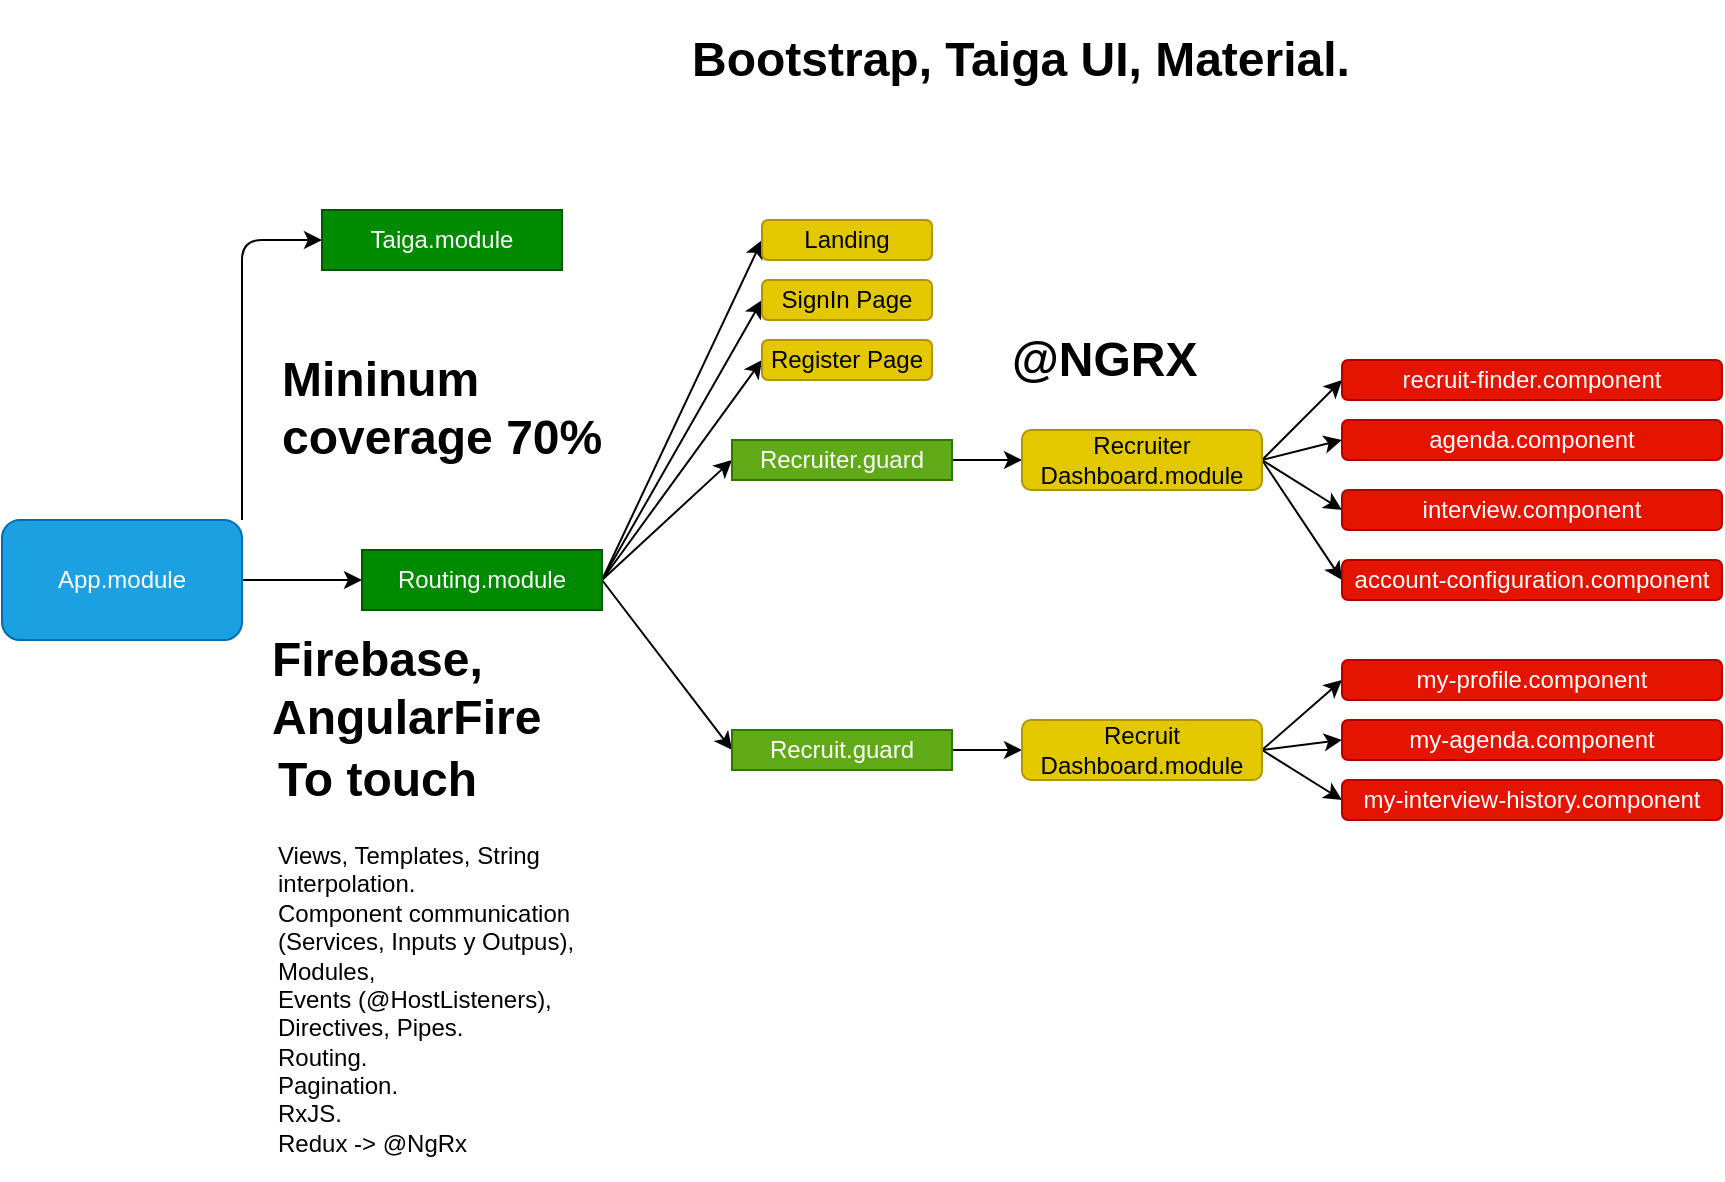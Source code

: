 <mxfile>
    <diagram id="OC2wIg3nWiZECGlZIt6o" name="App architecture">
        <mxGraphModel dx="1127" dy="576" grid="1" gridSize="10" guides="1" tooltips="1" connect="1" arrows="1" fold="1" page="1" pageScale="1" pageWidth="850" pageHeight="1100" math="0" shadow="0">
            <root>
                <mxCell id="0"/>
                <mxCell id="1" parent="0"/>
                <mxCell id="7" style="edgeStyle=none;html=1;exitX=1;exitY=0;exitDx=0;exitDy=0;entryX=0;entryY=0.5;entryDx=0;entryDy=0;" edge="1" parent="1" source="3" target="4">
                    <mxGeometry relative="1" as="geometry">
                        <Array as="points">
                            <mxPoint x="180" y="130"/>
                        </Array>
                    </mxGeometry>
                </mxCell>
                <mxCell id="16" style="edgeStyle=none;html=1;exitX=1;exitY=0.5;exitDx=0;exitDy=0;" edge="1" parent="1" source="3" target="5">
                    <mxGeometry relative="1" as="geometry"/>
                </mxCell>
                <mxCell id="3" value="App.module" style="rounded=1;whiteSpace=wrap;html=1;fillColor=#1ba1e2;fontColor=#ffffff;strokeColor=#006EAF;" vertex="1" parent="1">
                    <mxGeometry x="60" y="270" width="120" height="60" as="geometry"/>
                </mxCell>
                <mxCell id="4" value="Taiga.module" style="rounded=0;whiteSpace=wrap;html=1;fillColor=#008a00;fontColor=#ffffff;strokeColor=#005700;" vertex="1" parent="1">
                    <mxGeometry x="220" y="115" width="120" height="30" as="geometry"/>
                </mxCell>
                <mxCell id="17" style="edgeStyle=none;html=1;exitX=1;exitY=0.5;exitDx=0;exitDy=0;entryX=0;entryY=0.5;entryDx=0;entryDy=0;" edge="1" parent="1" source="5" target="14">
                    <mxGeometry relative="1" as="geometry"/>
                </mxCell>
                <mxCell id="19" style="edgeStyle=none;html=1;exitX=1;exitY=0.5;exitDx=0;exitDy=0;entryX=0;entryY=0.5;entryDx=0;entryDy=0;" edge="1" parent="1" source="5" target="18">
                    <mxGeometry relative="1" as="geometry"/>
                </mxCell>
                <mxCell id="22" style="edgeStyle=none;html=1;exitX=1;exitY=0.5;exitDx=0;exitDy=0;entryX=0;entryY=0.5;entryDx=0;entryDy=0;" edge="1" parent="1" source="5" target="8">
                    <mxGeometry relative="1" as="geometry"/>
                </mxCell>
                <mxCell id="24" style="edgeStyle=none;html=1;exitX=1;exitY=0.5;exitDx=0;exitDy=0;entryX=0;entryY=0.5;entryDx=0;entryDy=0;" edge="1" parent="1" source="5" target="9">
                    <mxGeometry relative="1" as="geometry"/>
                </mxCell>
                <mxCell id="43" style="edgeStyle=none;html=1;exitX=1;exitY=0.5;exitDx=0;exitDy=0;entryX=0;entryY=0.5;entryDx=0;entryDy=0;" edge="1" parent="1" source="5" target="42">
                    <mxGeometry relative="1" as="geometry"/>
                </mxCell>
                <mxCell id="5" value="Routing.module" style="rounded=0;whiteSpace=wrap;html=1;fillColor=#008a00;fontColor=#ffffff;strokeColor=#005700;" vertex="1" parent="1">
                    <mxGeometry x="240" y="285" width="120" height="30" as="geometry"/>
                </mxCell>
                <mxCell id="23" style="edgeStyle=none;html=1;exitX=1;exitY=0.5;exitDx=0;exitDy=0;entryX=0;entryY=0.5;entryDx=0;entryDy=0;" edge="1" parent="1" source="8" target="20">
                    <mxGeometry relative="1" as="geometry"/>
                </mxCell>
                <mxCell id="8" value="Recruiter.guard" style="rounded=0;whiteSpace=wrap;html=1;fillColor=#60a917;fontColor=#ffffff;strokeColor=#2D7600;" vertex="1" parent="1">
                    <mxGeometry x="425" y="230" width="110" height="20" as="geometry"/>
                </mxCell>
                <mxCell id="25" style="edgeStyle=none;html=1;exitX=1;exitY=0.5;exitDx=0;exitDy=0;" edge="1" parent="1" source="9" target="21">
                    <mxGeometry relative="1" as="geometry"/>
                </mxCell>
                <mxCell id="9" value="Recruit.guard" style="rounded=0;whiteSpace=wrap;html=1;fillColor=#60a917;fontColor=#ffffff;strokeColor=#2D7600;" vertex="1" parent="1">
                    <mxGeometry x="425" y="375" width="110" height="20" as="geometry"/>
                </mxCell>
                <mxCell id="14" value="Landing" style="whiteSpace=wrap;html=1;fillColor=#e3c800;strokeColor=#B09500;fontColor=#000000;rounded=1;" vertex="1" parent="1">
                    <mxGeometry x="440" y="120" width="85" height="20" as="geometry"/>
                </mxCell>
                <mxCell id="18" value="SignIn Page" style="whiteSpace=wrap;html=1;fillColor=#e3c800;strokeColor=#B09500;fontColor=#000000;rounded=1;" vertex="1" parent="1">
                    <mxGeometry x="440" y="150" width="85" height="20" as="geometry"/>
                </mxCell>
                <mxCell id="32" style="edgeStyle=none;html=1;exitX=1;exitY=0.5;exitDx=0;exitDy=0;entryX=0;entryY=0.5;entryDx=0;entryDy=0;" edge="1" parent="1" source="20" target="27">
                    <mxGeometry relative="1" as="geometry"/>
                </mxCell>
                <mxCell id="35" style="edgeStyle=none;html=1;exitX=1;exitY=0.5;exitDx=0;exitDy=0;entryX=0;entryY=0.5;entryDx=0;entryDy=0;" edge="1" parent="1" source="20" target="34">
                    <mxGeometry relative="1" as="geometry"/>
                </mxCell>
                <mxCell id="37" style="edgeStyle=none;html=1;exitX=1;exitY=0.5;exitDx=0;exitDy=0;entryX=0;entryY=0.5;entryDx=0;entryDy=0;" edge="1" parent="1" source="20" target="36">
                    <mxGeometry relative="1" as="geometry"/>
                </mxCell>
                <mxCell id="39" style="edgeStyle=none;html=1;exitX=1;exitY=0.5;exitDx=0;exitDy=0;entryX=0;entryY=0.5;entryDx=0;entryDy=0;" edge="1" parent="1" source="20" target="38">
                    <mxGeometry relative="1" as="geometry"/>
                </mxCell>
                <mxCell id="20" value="Recruiter Dashboard.module" style="whiteSpace=wrap;html=1;fillColor=#e3c800;strokeColor=#B09500;fontColor=#000000;rounded=1;" vertex="1" parent="1">
                    <mxGeometry x="570" y="225" width="120" height="30" as="geometry"/>
                </mxCell>
                <mxCell id="47" style="edgeStyle=none;html=1;exitX=1;exitY=0.5;exitDx=0;exitDy=0;entryX=0;entryY=0.5;entryDx=0;entryDy=0;" edge="1" parent="1" source="21" target="44">
                    <mxGeometry relative="1" as="geometry"/>
                </mxCell>
                <mxCell id="48" style="edgeStyle=none;html=1;exitX=1;exitY=0.5;exitDx=0;exitDy=0;entryX=0;entryY=0.5;entryDx=0;entryDy=0;" edge="1" parent="1" source="21" target="45">
                    <mxGeometry relative="1" as="geometry"/>
                </mxCell>
                <mxCell id="49" style="edgeStyle=none;html=1;exitX=1;exitY=0.5;exitDx=0;exitDy=0;entryX=0;entryY=0.5;entryDx=0;entryDy=0;" edge="1" parent="1" source="21" target="41">
                    <mxGeometry relative="1" as="geometry"/>
                </mxCell>
                <mxCell id="21" value="Recruit Dashboard.module" style="whiteSpace=wrap;html=1;fillColor=#e3c800;strokeColor=#B09500;fontColor=#000000;rounded=1;" vertex="1" parent="1">
                    <mxGeometry x="570" y="370" width="120" height="30" as="geometry"/>
                </mxCell>
                <mxCell id="27" value="agenda.component" style="whiteSpace=wrap;html=1;fillColor=#e51400;strokeColor=#B20000;fontColor=#ffffff;rounded=1;" vertex="1" parent="1">
                    <mxGeometry x="730" y="220" width="190" height="20" as="geometry"/>
                </mxCell>
                <mxCell id="34" value="recruit-finder.component" style="whiteSpace=wrap;html=1;fillColor=#e51400;strokeColor=#B20000;fontColor=#ffffff;rounded=1;" vertex="1" parent="1">
                    <mxGeometry x="730" y="190" width="190" height="20" as="geometry"/>
                </mxCell>
                <mxCell id="36" value="interview.component" style="whiteSpace=wrap;html=1;fillColor=#e51400;strokeColor=#B20000;fontColor=#ffffff;rounded=1;" vertex="1" parent="1">
                    <mxGeometry x="730" y="255" width="190" height="20" as="geometry"/>
                </mxCell>
                <mxCell id="38" value="account-configuration.component" style="whiteSpace=wrap;html=1;fillColor=#e51400;strokeColor=#B20000;fontColor=#ffffff;rounded=1;" vertex="1" parent="1">
                    <mxGeometry x="730" y="290" width="190" height="20" as="geometry"/>
                </mxCell>
                <mxCell id="41" value="my-profile.component" style="whiteSpace=wrap;html=1;fillColor=#e51400;strokeColor=#B20000;fontColor=#ffffff;rounded=1;" vertex="1" parent="1">
                    <mxGeometry x="730" y="340" width="190" height="20" as="geometry"/>
                </mxCell>
                <mxCell id="42" value="Register Page" style="whiteSpace=wrap;html=1;fillColor=#e3c800;strokeColor=#B09500;fontColor=#000000;rounded=1;" vertex="1" parent="1">
                    <mxGeometry x="440" y="180" width="85" height="20" as="geometry"/>
                </mxCell>
                <mxCell id="44" value="my-agenda.component" style="whiteSpace=wrap;html=1;fillColor=#e51400;strokeColor=#B20000;fontColor=#ffffff;rounded=1;" vertex="1" parent="1">
                    <mxGeometry x="730" y="370" width="190" height="20" as="geometry"/>
                </mxCell>
                <mxCell id="45" value="my-interview-history.component" style="whiteSpace=wrap;html=1;fillColor=#e51400;strokeColor=#B20000;fontColor=#ffffff;rounded=1;" vertex="1" parent="1">
                    <mxGeometry x="730" y="400" width="190" height="20" as="geometry"/>
                </mxCell>
                <mxCell id="50" value="&lt;h1&gt;Mininum coverage 70%&lt;/h1&gt;" style="text;html=1;strokeColor=none;fillColor=none;spacing=5;spacingTop=-20;whiteSpace=wrap;overflow=hidden;rounded=0;" vertex="1" parent="1">
                    <mxGeometry x="195" y="180" width="190" height="80" as="geometry"/>
                </mxCell>
                <mxCell id="52" value="&lt;h1&gt;Firebase,&lt;br&gt;AngularFire&lt;/h1&gt;" style="text;html=1;strokeColor=none;fillColor=none;spacing=5;spacingTop=-20;whiteSpace=wrap;overflow=hidden;rounded=0;" vertex="1" parent="1">
                    <mxGeometry x="190" y="320" width="190" height="80" as="geometry"/>
                </mxCell>
                <mxCell id="53" value="&lt;h1&gt;@NGRX&lt;/h1&gt;" style="text;html=1;strokeColor=none;fillColor=none;spacing=5;spacingTop=-20;whiteSpace=wrap;overflow=hidden;rounded=0;" vertex="1" parent="1">
                    <mxGeometry x="560" y="170" width="110" height="40" as="geometry"/>
                </mxCell>
                <mxCell id="54" value="&lt;h1&gt;To touch&lt;/h1&gt;&lt;p&gt;Views, Templates, String interpolation.&lt;br&gt;Component communication (Services, Inputs y Outpus),&lt;br&gt;Modules,&amp;nbsp;&lt;br&gt;Events (@HostListeners), Directives, Pipes.&lt;br&gt;Routing.&lt;br&gt;Pagination.&lt;br&gt;RxJS.&lt;br&gt;Redux -&amp;gt; @NgRx&lt;/p&gt;" style="text;html=1;strokeColor=none;fillColor=none;spacing=5;spacingTop=-20;whiteSpace=wrap;overflow=hidden;rounded=0;" vertex="1" parent="1">
                    <mxGeometry x="192.5" y="380" width="185" height="220" as="geometry"/>
                </mxCell>
                <mxCell id="55" value="&lt;h1&gt;Bootstrap, Taiga UI, Material.&lt;/h1&gt;" style="text;html=1;strokeColor=none;fillColor=none;spacing=5;spacingTop=-20;whiteSpace=wrap;overflow=hidden;rounded=0;" vertex="1" parent="1">
                    <mxGeometry x="400" y="20" width="340" height="40" as="geometry"/>
                </mxCell>
            </root>
        </mxGraphModel>
    </diagram>
</mxfile>